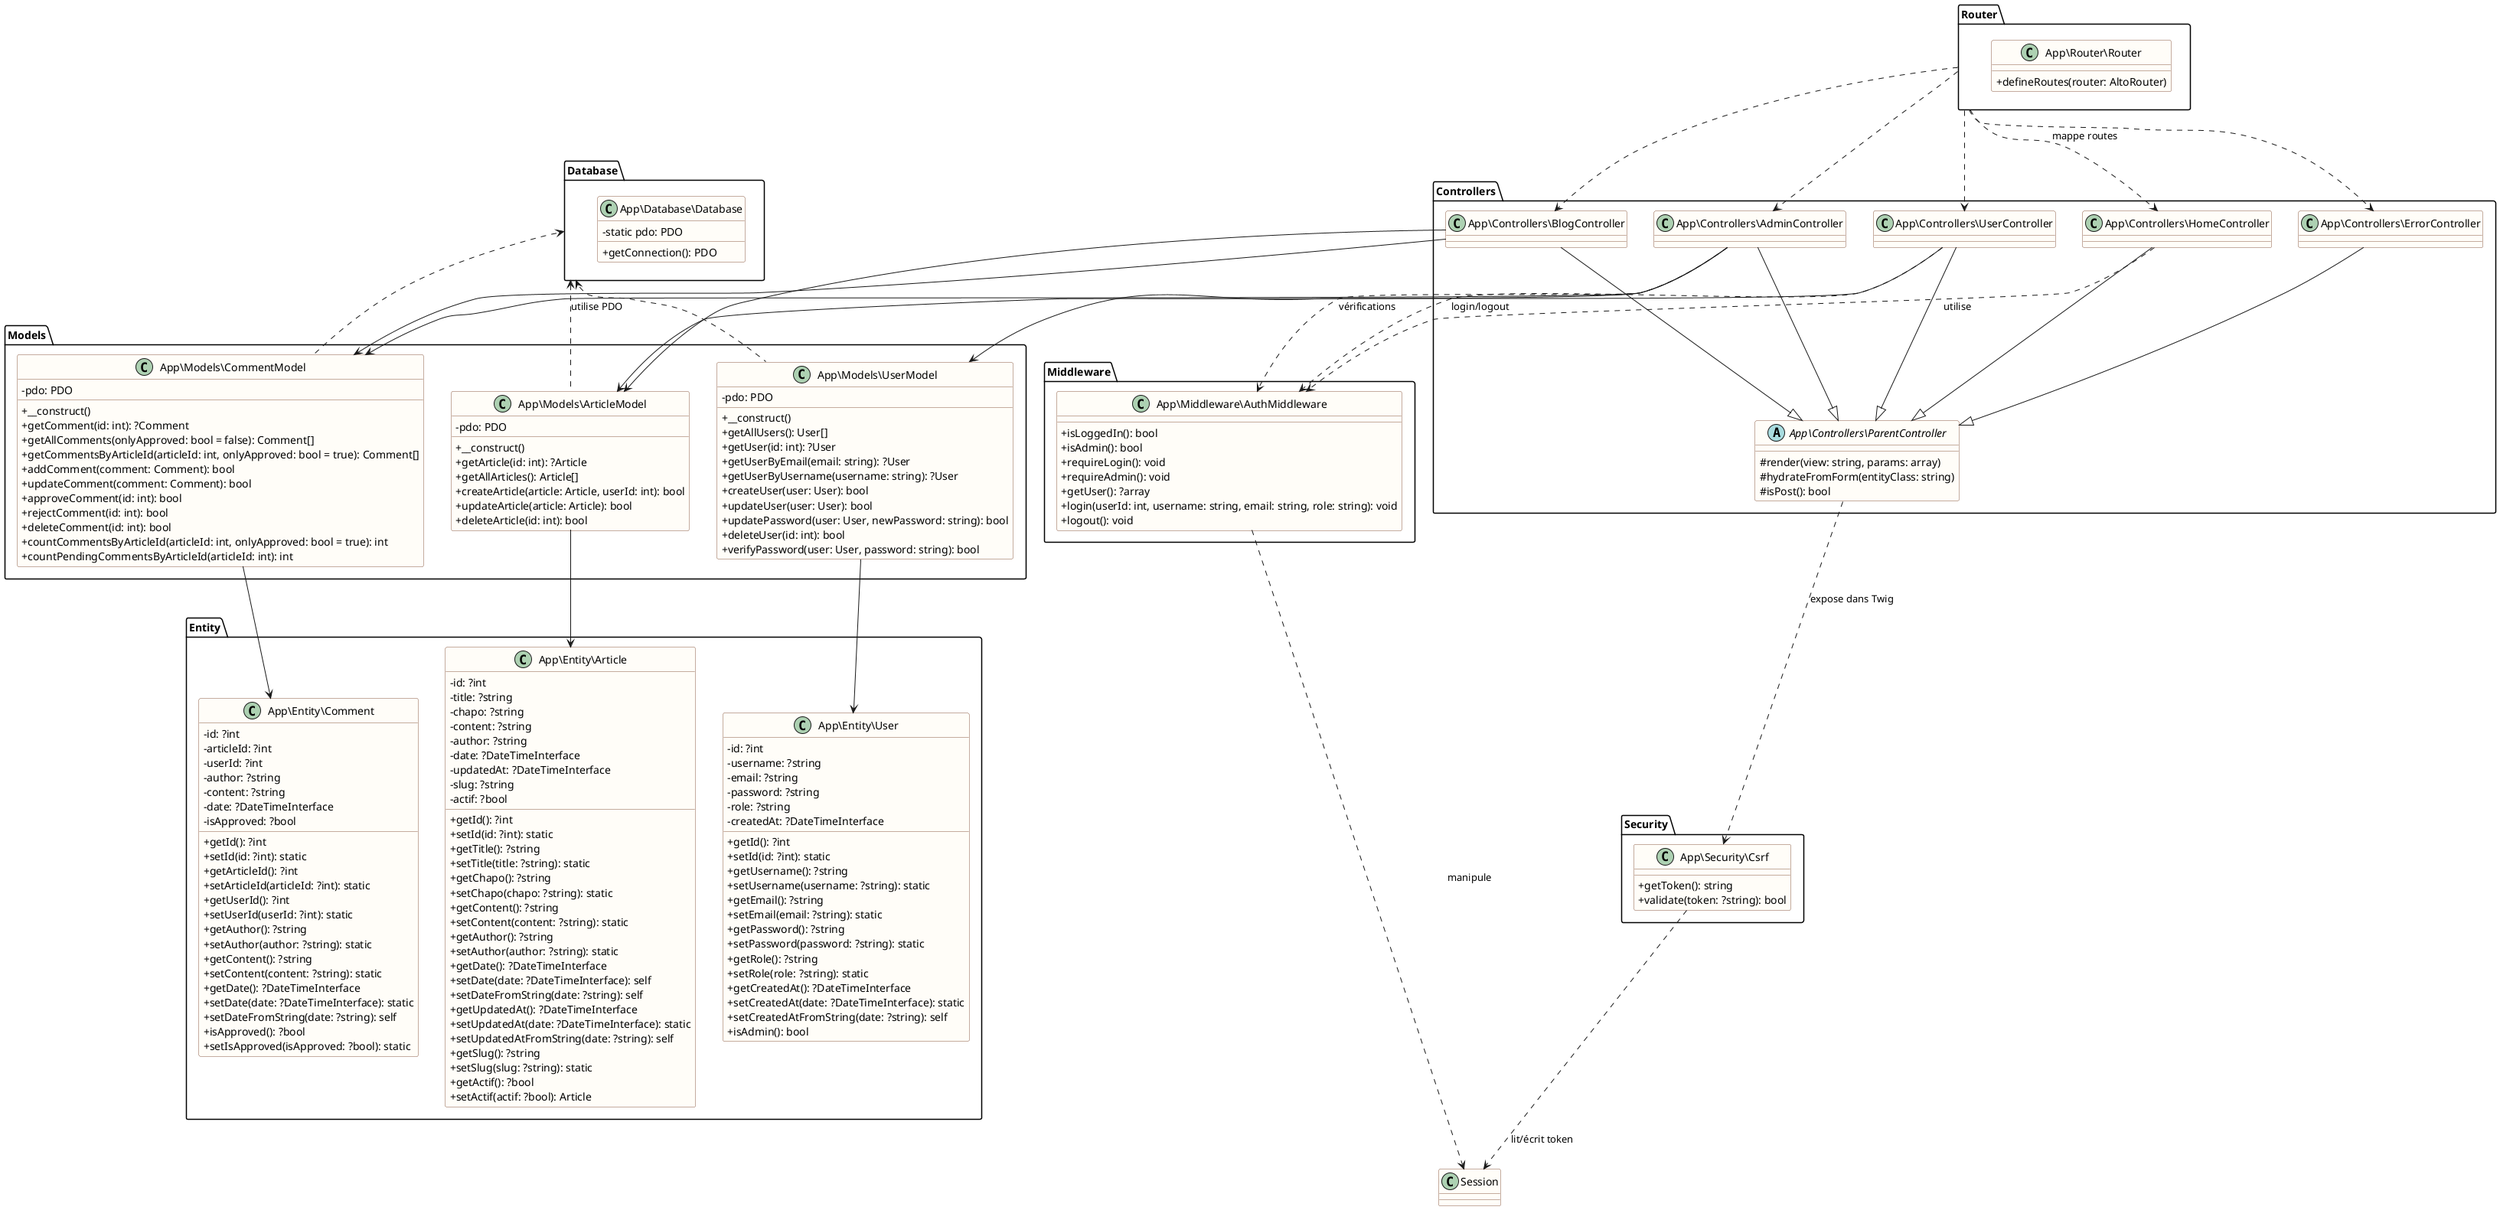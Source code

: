 @startuml
' Diagramme de classes – MyFirstBlog (extrait principal)
' Basé sur le code dans src/

skinparam classAttributeIconSize 0
skinparam shadowing false
skinparam classBackgroundColor #FFFDF8
skinparam classBorderColor #8A5A44

package "Security" {
  class "App\\Security\\Csrf" as Csrf {
    +getToken(): string
    +validate(token: ?string): bool
  }
}

package "Middleware" {
  class "App\\Middleware\\AuthMiddleware" as AuthMiddleware {
    +isLoggedIn(): bool
    +isAdmin(): bool
    +requireLogin(): void
    +requireAdmin(): void
    +getUser(): ?array
    +login(userId: int, username: string, email: string, role: string): void
    +logout(): void
  }
}

package "Database" {
  class "App\\Database\\Database" as Database {
    -static pdo: PDO
    +getConnection(): PDO
  }
}

package "Entity" {
  class "App\\Entity\\Article" as Article {
    -id: ?int
    -title: ?string
    -chapo: ?string
    -content: ?string
    -author: ?string
    -date: ?DateTimeInterface
    -updatedAt: ?DateTimeInterface
    -slug: ?string
    -actif: ?bool
    +getId(): ?int
    +setId(id: ?int): static
    +getTitle(): ?string
    +setTitle(title: ?string): static
    +getChapo(): ?string
    +setChapo(chapo: ?string): static
    +getContent(): ?string
    +setContent(content: ?string): static
    +getAuthor(): ?string
    +setAuthor(author: ?string): static
    +getDate(): ?DateTimeInterface
    +setDate(date: ?DateTimeInterface): self
    +setDateFromString(date: ?string): self
    +getUpdatedAt(): ?DateTimeInterface
    +setUpdatedAt(date: ?DateTimeInterface): static
    +setUpdatedAtFromString(date: ?string): self
    +getSlug(): ?string
    +setSlug(slug: ?string): static
    +getActif(): ?bool
    +setActif(actif: ?bool): Article
  }

  class "App\\Entity\\User" as User {
    -id: ?int
    -username: ?string
    -email: ?string
    -password: ?string
    -role: ?string
    -createdAt: ?DateTimeInterface
    +getId(): ?int
    +setId(id: ?int): static
    +getUsername(): ?string
    +setUsername(username: ?string): static
    +getEmail(): ?string
    +setEmail(email: ?string): static
    +getPassword(): ?string
    +setPassword(password: ?string): static
    +getRole(): ?string
    +setRole(role: ?string): static
    +getCreatedAt(): ?DateTimeInterface
    +setCreatedAt(date: ?DateTimeInterface): static
    +setCreatedAtFromString(date: ?string): self
    +isAdmin(): bool
  }

  class "App\\Entity\\Comment" as Comment {
    -id: ?int
    -articleId: ?int
    -userId: ?int
    -author: ?string
    -content: ?string
    -date: ?DateTimeInterface
    -isApproved: ?bool
    +getId(): ?int
    +setId(id: ?int): static
    +getArticleId(): ?int
    +setArticleId(articleId: ?int): static
    +getUserId(): ?int
    +setUserId(userId: ?int): static
    +getAuthor(): ?string
    +setAuthor(author: ?string): static
    +getContent(): ?string
    +setContent(content: ?string): static
    +getDate(): ?DateTimeInterface
    +setDate(date: ?DateTimeInterface): static
    +setDateFromString(date: ?string): self
    +isApproved(): ?bool
    +setIsApproved(isApproved: ?bool): static
  }
}

package "Models" {
  class "App\\Models\\ArticleModel" as ArticleModel {
    -pdo: PDO
    +__construct()
    +getArticle(id: int): ?Article
    +getAllArticles(): Article[]
    +createArticle(article: Article, userId: int): bool
    +updateArticle(article: Article): bool
    +deleteArticle(id: int): bool
  }

  class "App\\Models\\UserModel" as UserModel {
    -pdo: PDO
    +__construct()
    +getAllUsers(): User[]
    +getUser(id: int): ?User
    +getUserByEmail(email: string): ?User
    +getUserByUsername(username: string): ?User
    +createUser(user: User): bool
    +updateUser(user: User): bool
    +updatePassword(user: User, newPassword: string): bool
    +deleteUser(id: int): bool
    +verifyPassword(user: User, password: string): bool
  }

  class "App\\Models\\CommentModel" as CommentModel {
    -pdo: PDO
    +__construct()
    +getComment(id: int): ?Comment
    +getAllComments(onlyApproved: bool = false): Comment[]
    +getCommentsByArticleId(articleId: int, onlyApproved: bool = true): Comment[]
    +addComment(comment: Comment): bool
    +updateComment(comment: Comment): bool
    +approveComment(id: int): bool
    +rejectComment(id: int): bool
    +deleteComment(id: int): bool
    +countCommentsByArticleId(articleId: int, onlyApproved: bool = true): int
    +countPendingCommentsByArticleId(articleId: int): int
  }
}

package "Controllers" {
  abstract class "App\\Controllers\\ParentController" as ParentController {
    #render(view: string, params: array)
    #hydrateFromForm(entityClass: string)
    #isPost(): bool
  }
  class "App\\Controllers\\HomeController" as HomeController
  class "App\\Controllers\\BlogController" as BlogController
  class "App\\Controllers\\UserController" as UserController
  class "App\\Controllers\\AdminController" as AdminController
  class "App\\Controllers\\ErrorController" as ErrorController
}

package "Router" {
  class "App\\Router\\Router" as Router {
    +defineRoutes(router: AltoRouter)
  }
}

' Relations entre couches
Database <.. ArticleModel : utilise PDO
Database <.. UserModel
Database <.. CommentModel

ArticleModel --> Article
UserModel --> User
CommentModel --> Comment

HomeController --|> ParentController
BlogController --|> ParentController
UserController --|> ParentController
AdminController --|> ParentController
ErrorController --|> ParentController

BlogController --> ArticleModel
BlogController --> CommentModel
HomeController ..> AuthMiddleware : utilise
UserController --> UserModel
UserController ..> AuthMiddleware : login/logout
AdminController --> ArticleModel
AdminController --> CommentModel
AdminController ..> AuthMiddleware : vérifications

AuthMiddleware ..> "Session" : manipule
Csrf ..> "Session" : lit/écrit token
ParentController ..> Csrf : expose dans Twig

Router ..> HomeController : mappe routes
Router ..> BlogController
Router ..> UserController
Router ..> AdminController
Router ..> ErrorController

@enduml
